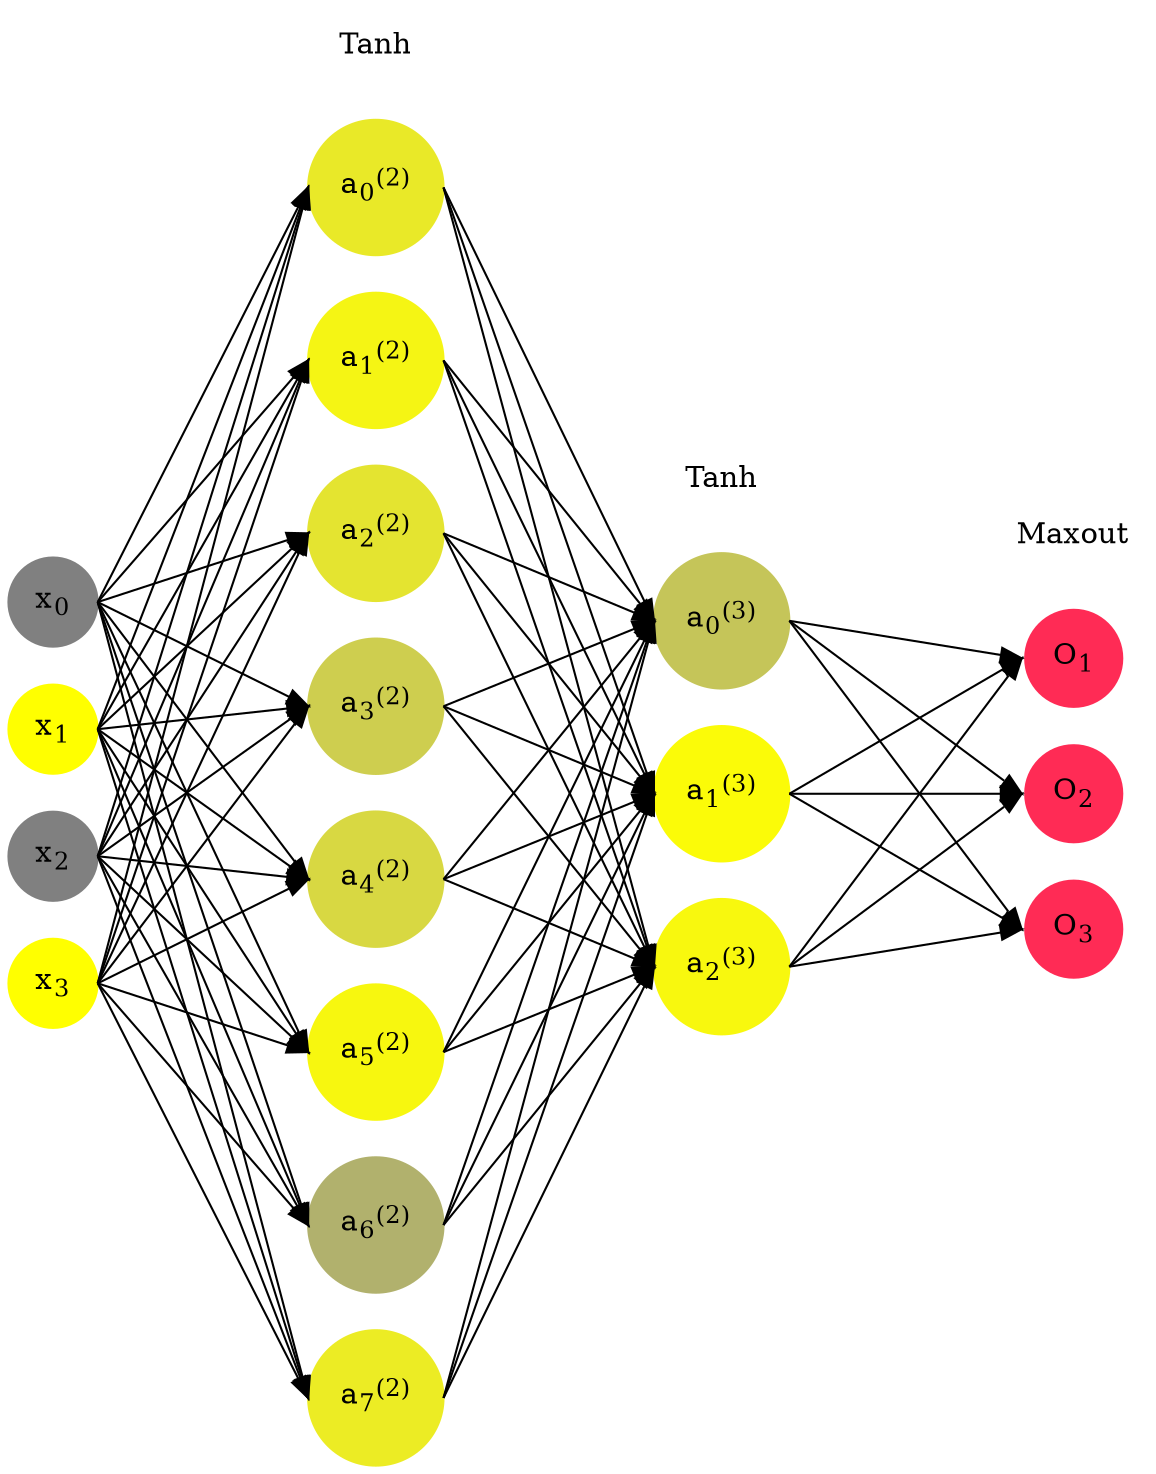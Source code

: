 digraph G {
	rankdir = LR;
	splines=false;
	edge[style=invis];
	ranksep= 1.4;
	{
	node [shape=circle, color="0.1667, 0.0, 0.5", style=filled, fillcolor="0.1667, 0.0, 0.5"];
	x0 [label=<x<sub>0</sub>>];
	}
	{
	node [shape=circle, color="0.1667, 1.0, 1.0", style=filled, fillcolor="0.1667, 1.0, 1.0"];
	x1 [label=<x<sub>1</sub>>];
	}
	{
	node [shape=circle, color="0.1667, 0.0, 0.5", style=filled, fillcolor="0.1667, 0.0, 0.5"];
	x2 [label=<x<sub>2</sub>>];
	}
	{
	node [shape=circle, color="0.1667, 1.0, 1.0", style=filled, fillcolor="0.1667, 1.0, 1.0"];
	x3 [label=<x<sub>3</sub>>];
	}
	{
	node [shape=circle, color="0.1667, 0.826573, 0.913286", style=filled, fillcolor="0.1667, 0.826573, 0.913286"];
	a02 [label=<a<sub>0</sub><sup>(2)</sup>>];
	}
	{
	node [shape=circle, color="0.1667, 0.915228, 0.957614", style=filled, fillcolor="0.1667, 0.915228, 0.957614"];
	a12 [label=<a<sub>1</sub><sup>(2)</sup>>];
	}
	{
	node [shape=circle, color="0.1667, 0.787483, 0.893741", style=filled, fillcolor="0.1667, 0.787483, 0.893741"];
	a22 [label=<a<sub>2</sub><sup>(2)</sup>>];
	}
	{
	node [shape=circle, color="0.1667, 0.617014, 0.808507", style=filled, fillcolor="0.1667, 0.617014, 0.808507"];
	a32 [label=<a<sub>3</sub><sup>(2)</sup>>];
	}
	{
	node [shape=circle, color="0.1667, 0.693674, 0.846837", style=filled, fillcolor="0.1667, 0.693674, 0.846837"];
	a42 [label=<a<sub>4</sub><sup>(2)</sup>>];
	}
	{
	node [shape=circle, color="0.1667, 0.937346, 0.968673", style=filled, fillcolor="0.1667, 0.937346, 0.968673"];
	a52 [label=<a<sub>5</sub><sup>(2)</sup>>];
	}
	{
	node [shape=circle, color="0.1667, 0.383441, 0.691720", style=filled, fillcolor="0.1667, 0.383441, 0.691720"];
	a62 [label=<a<sub>6</sub><sup>(2)</sup>>];
	}
	{
	node [shape=circle, color="0.1667, 0.844548, 0.922274", style=filled, fillcolor="0.1667, 0.844548, 0.922274"];
	a72 [label=<a<sub>7</sub><sup>(2)</sup>>];
	}
	{
	node [shape=circle, color="0.1667, 0.546755, 0.773378", style=filled, fillcolor="0.1667, 0.546755, 0.773378"];
	a03 [label=<a<sub>0</sub><sup>(3)</sup>>];
	}
	{
	node [shape=circle, color="0.1667, 0.965062, 0.982531", style=filled, fillcolor="0.1667, 0.965062, 0.982531"];
	a13 [label=<a<sub>1</sub><sup>(3)</sup>>];
	}
	{
	node [shape=circle, color="0.1667, 0.942550, 0.971275", style=filled, fillcolor="0.1667, 0.942550, 0.971275"];
	a23 [label=<a<sub>2</sub><sup>(3)</sup>>];
	}
	{
	node [shape=circle, color="0.9667, 0.83, 1.0", style=filled, fillcolor="0.9667, 0.83, 1.0"];
	O1 [label=<O<sub>1</sub>>];
	}
	{
	node [shape=circle, color="0.9667, 0.83, 1.0", style=filled, fillcolor="0.9667, 0.83, 1.0"];
	O2 [label=<O<sub>2</sub>>];
	}
	{
	node [shape=circle, color="0.9667, 0.83, 1.0", style=filled, fillcolor="0.9667, 0.83, 1.0"];
	O3 [label=<O<sub>3</sub>>];
	}
	{
	rank=same;
	x0->x1->x2->x3;
	}
	{
	rank=same;
	a02->a12->a22->a32->a42->a52->a62->a72;
	}
	{
	rank=same;
	a03->a13->a23;
	}
	{
	rank=same;
	O1->O2->O3;
	}
	l1 [shape=plaintext,label="Tanh"];
	l1->a02;
	{rank=same; l1;a02};
	l2 [shape=plaintext,label="Tanh"];
	l2->a03;
	{rank=same; l2;a03};
	l3 [shape=plaintext,label="Maxout"];
	l3->O1;
	{rank=same; l3;O1};
edge[style=solid, tailport=e, headport=w];
	{x0;x1;x2;x3} -> {a02;a12;a22;a32;a42;a52;a62;a72};
	{a02;a12;a22;a32;a42;a52;a62;a72} -> {a03;a13;a23};
	{a03;a13;a23} -> {O1,O2,O3};
}